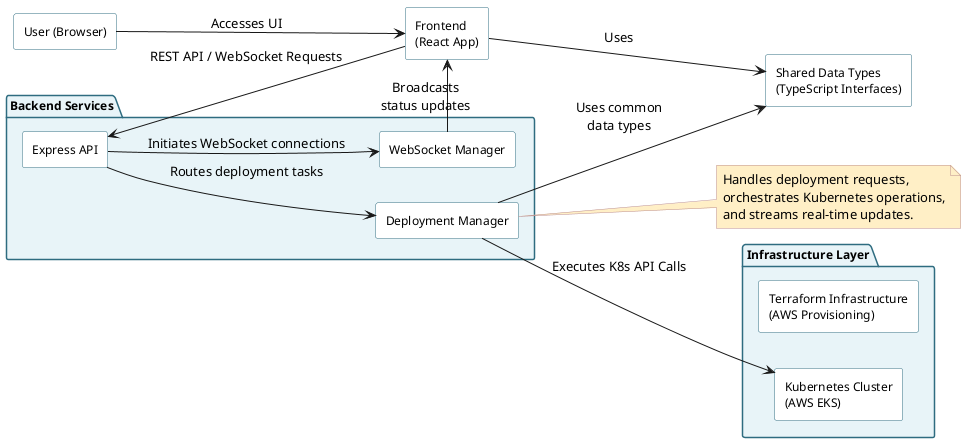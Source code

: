 @startuml ArchitectureOverview

skinparam rectangle {
    BackgroundColor #ffffff
    BorderColor #2e6c80
    FontName "Arial"
    FontSize 12
    FontColor black
}
skinparam package {
    BackgroundColor #e8f4f8
    BorderColor #2e6c80
    FontName "Arial"
    FontSize 12
    FontStyle bold
}
skinparam note {
    BackgroundColor #ffefc6
    BorderColor #bc8f8f
    FontName "Arial"
}

left to right direction

rectangle "User (Browser)" as user
rectangle "Frontend\n(React App)" as frontend
rectangle "Shared Data Types\n(TypeScript Interfaces)" as shared

package "Backend Services" {
    rectangle "Express API" as expressAPI
    rectangle "Deployment Manager" as deployManager
    rectangle "WebSocket Manager" as wsManager
}

package "Infrastructure Layer" {
    rectangle "Terraform Infrastructure\n(AWS Provisioning)" as terraform
    rectangle "Kubernetes Cluster\n(AWS EKS)" as k8s
}

user --> frontend : "Accesses UI"
frontend --> expressAPI : "REST API / WebSocket Requests"
frontend --> shared : "Uses"
expressAPI --> deployManager : "Routes deployment tasks"
expressAPI --> wsManager : "Initiates WebSocket connections"
deployManager --> k8s : "Executes K8s API Calls"
deployManager --> shared : "Uses common\ndata types"
wsManager --> frontend : "Broadcasts\nstatus updates"

note right of deployManager
  Handles deployment requests,
  orchestrates Kubernetes operations,
  and streams real-time updates.
end note

@enduml